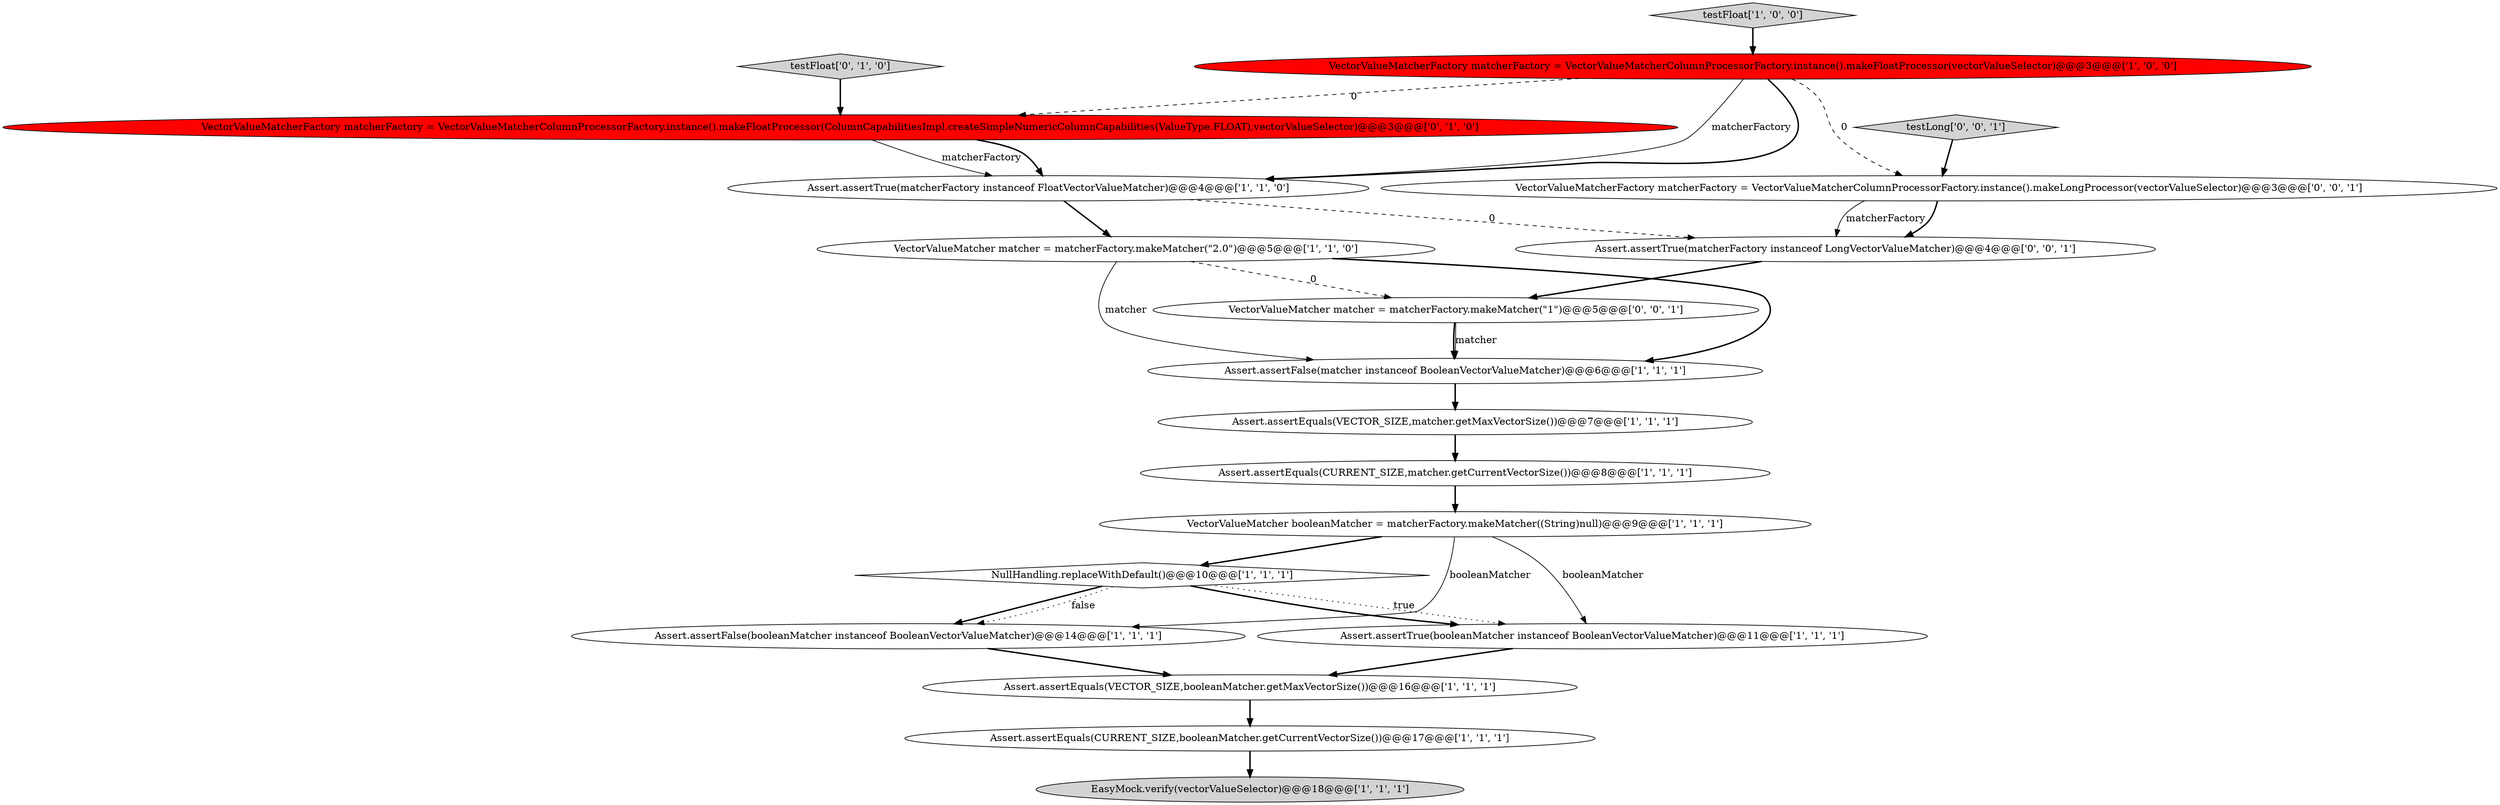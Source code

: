 digraph {
2 [style = filled, label = "NullHandling.replaceWithDefault()@@@10@@@['1', '1', '1']", fillcolor = white, shape = diamond image = "AAA0AAABBB1BBB"];
7 [style = filled, label = "Assert.assertEquals(VECTOR_SIZE,booleanMatcher.getMaxVectorSize())@@@16@@@['1', '1', '1']", fillcolor = white, shape = ellipse image = "AAA0AAABBB1BBB"];
14 [style = filled, label = "VectorValueMatcherFactory matcherFactory = VectorValueMatcherColumnProcessorFactory.instance().makeFloatProcessor(ColumnCapabilitiesImpl.createSimpleNumericColumnCapabilities(ValueType.FLOAT),vectorValueSelector)@@@3@@@['0', '1', '0']", fillcolor = red, shape = ellipse image = "AAA1AAABBB2BBB"];
19 [style = filled, label = "VectorValueMatcher matcher = matcherFactory.makeMatcher(\"1\")@@@5@@@['0', '0', '1']", fillcolor = white, shape = ellipse image = "AAA0AAABBB3BBB"];
6 [style = filled, label = "Assert.assertTrue(matcherFactory instanceof FloatVectorValueMatcher)@@@4@@@['1', '1', '0']", fillcolor = white, shape = ellipse image = "AAA0AAABBB1BBB"];
9 [style = filled, label = "VectorValueMatcher booleanMatcher = matcherFactory.makeMatcher((String)null)@@@9@@@['1', '1', '1']", fillcolor = white, shape = ellipse image = "AAA0AAABBB1BBB"];
12 [style = filled, label = "Assert.assertEquals(VECTOR_SIZE,matcher.getMaxVectorSize())@@@7@@@['1', '1', '1']", fillcolor = white, shape = ellipse image = "AAA0AAABBB1BBB"];
17 [style = filled, label = "VectorValueMatcherFactory matcherFactory = VectorValueMatcherColumnProcessorFactory.instance().makeLongProcessor(vectorValueSelector)@@@3@@@['0', '0', '1']", fillcolor = white, shape = ellipse image = "AAA0AAABBB3BBB"];
13 [style = filled, label = "Assert.assertTrue(booleanMatcher instanceof BooleanVectorValueMatcher)@@@11@@@['1', '1', '1']", fillcolor = white, shape = ellipse image = "AAA0AAABBB1BBB"];
5 [style = filled, label = "VectorValueMatcherFactory matcherFactory = VectorValueMatcherColumnProcessorFactory.instance().makeFloatProcessor(vectorValueSelector)@@@3@@@['1', '0', '0']", fillcolor = red, shape = ellipse image = "AAA1AAABBB1BBB"];
16 [style = filled, label = "testLong['0', '0', '1']", fillcolor = lightgray, shape = diamond image = "AAA0AAABBB3BBB"];
1 [style = filled, label = "testFloat['1', '0', '0']", fillcolor = lightgray, shape = diamond image = "AAA0AAABBB1BBB"];
0 [style = filled, label = "Assert.assertEquals(CURRENT_SIZE,matcher.getCurrentVectorSize())@@@8@@@['1', '1', '1']", fillcolor = white, shape = ellipse image = "AAA0AAABBB1BBB"];
8 [style = filled, label = "EasyMock.verify(vectorValueSelector)@@@18@@@['1', '1', '1']", fillcolor = lightgray, shape = ellipse image = "AAA0AAABBB1BBB"];
15 [style = filled, label = "testFloat['0', '1', '0']", fillcolor = lightgray, shape = diamond image = "AAA0AAABBB2BBB"];
18 [style = filled, label = "Assert.assertTrue(matcherFactory instanceof LongVectorValueMatcher)@@@4@@@['0', '0', '1']", fillcolor = white, shape = ellipse image = "AAA0AAABBB3BBB"];
3 [style = filled, label = "Assert.assertFalse(booleanMatcher instanceof BooleanVectorValueMatcher)@@@14@@@['1', '1', '1']", fillcolor = white, shape = ellipse image = "AAA0AAABBB1BBB"];
11 [style = filled, label = "Assert.assertFalse(matcher instanceof BooleanVectorValueMatcher)@@@6@@@['1', '1', '1']", fillcolor = white, shape = ellipse image = "AAA0AAABBB1BBB"];
4 [style = filled, label = "Assert.assertEquals(CURRENT_SIZE,booleanMatcher.getCurrentVectorSize())@@@17@@@['1', '1', '1']", fillcolor = white, shape = ellipse image = "AAA0AAABBB1BBB"];
10 [style = filled, label = "VectorValueMatcher matcher = matcherFactory.makeMatcher(\"2.0\")@@@5@@@['1', '1', '0']", fillcolor = white, shape = ellipse image = "AAA0AAABBB1BBB"];
1->5 [style = bold, label=""];
0->9 [style = bold, label=""];
5->14 [style = dashed, label="0"];
14->6 [style = solid, label="matcherFactory"];
15->14 [style = bold, label=""];
9->2 [style = bold, label=""];
10->19 [style = dashed, label="0"];
2->3 [style = bold, label=""];
2->3 [style = dotted, label="false"];
18->19 [style = bold, label=""];
17->18 [style = solid, label="matcherFactory"];
5->6 [style = solid, label="matcherFactory"];
19->11 [style = bold, label=""];
11->12 [style = bold, label=""];
2->13 [style = dotted, label="true"];
7->4 [style = bold, label=""];
16->17 [style = bold, label=""];
12->0 [style = bold, label=""];
2->13 [style = bold, label=""];
6->18 [style = dashed, label="0"];
19->11 [style = solid, label="matcher"];
5->17 [style = dashed, label="0"];
5->6 [style = bold, label=""];
3->7 [style = bold, label=""];
13->7 [style = bold, label=""];
10->11 [style = solid, label="matcher"];
9->3 [style = solid, label="booleanMatcher"];
6->10 [style = bold, label=""];
4->8 [style = bold, label=""];
9->13 [style = solid, label="booleanMatcher"];
14->6 [style = bold, label=""];
17->18 [style = bold, label=""];
10->11 [style = bold, label=""];
}
